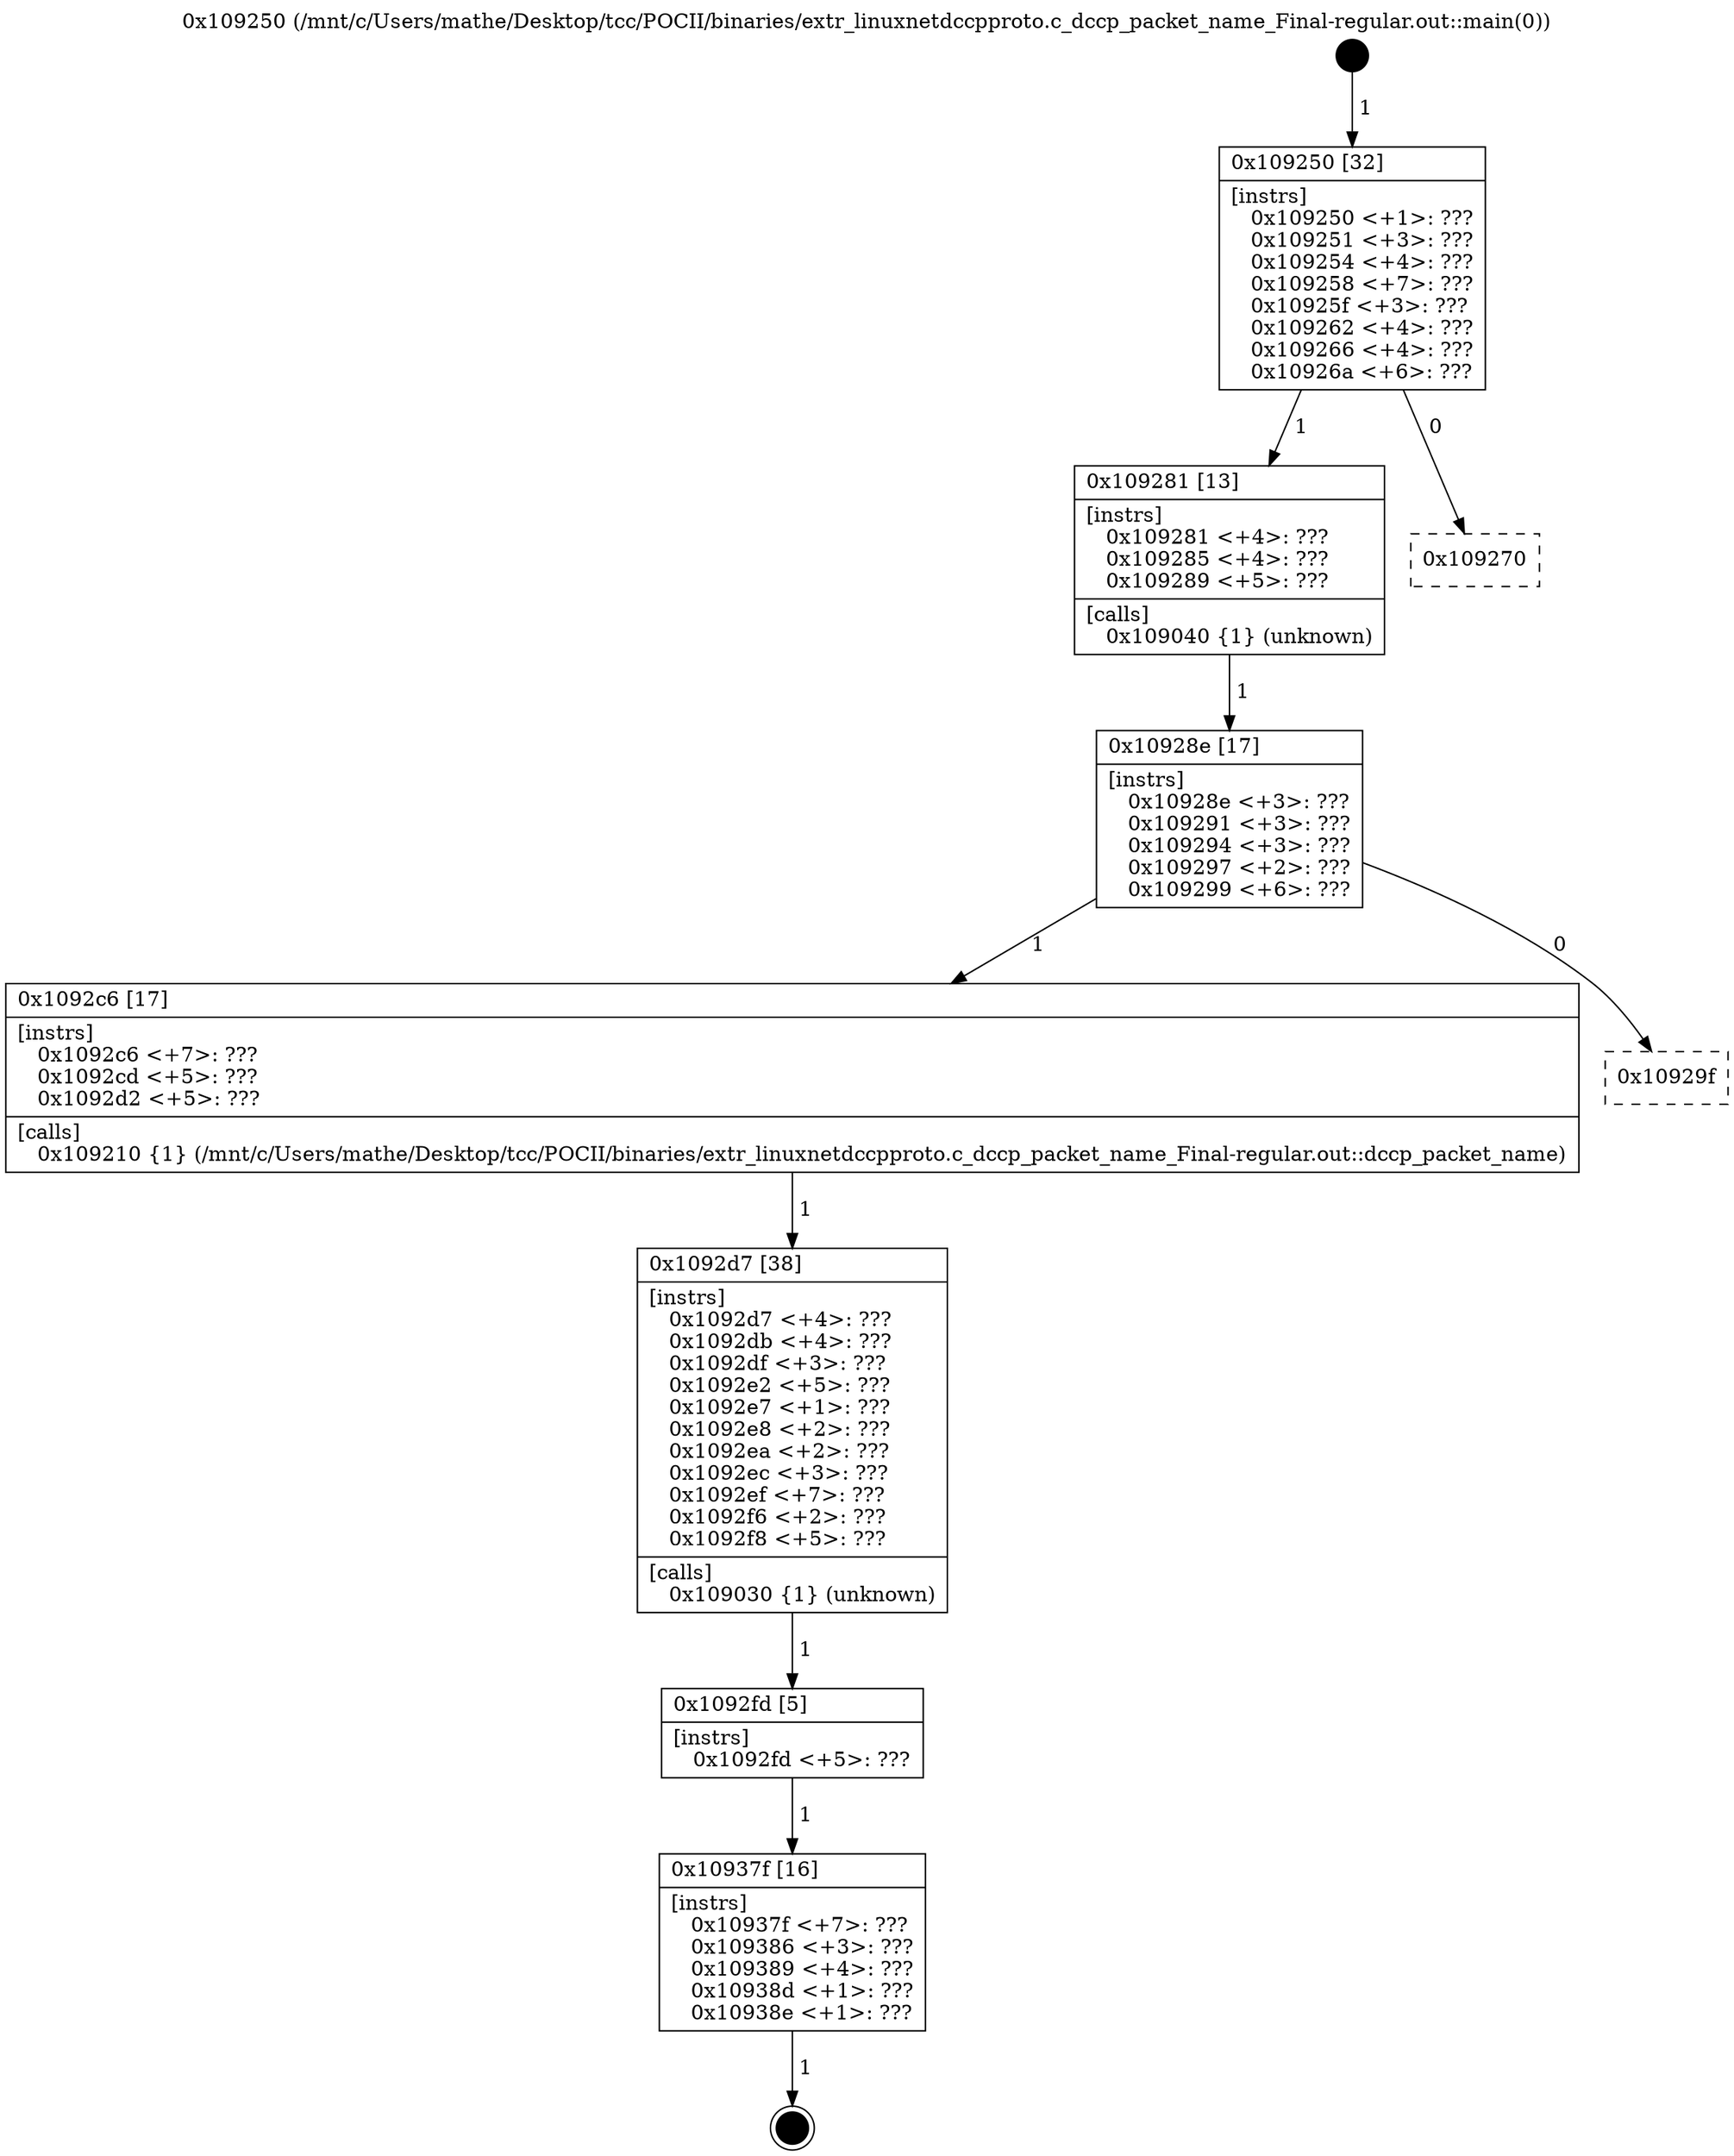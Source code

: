 digraph "0x109250" {
  label = "0x109250 (/mnt/c/Users/mathe/Desktop/tcc/POCII/binaries/extr_linuxnetdccpproto.c_dccp_packet_name_Final-regular.out::main(0))"
  labelloc = "t"
  node[shape=record]

  Entry [label="",width=0.3,height=0.3,shape=circle,fillcolor=black,style=filled]
  "0x109250" [label="{
     0x109250 [32]\l
     | [instrs]\l
     &nbsp;&nbsp;0x109250 \<+1\>: ???\l
     &nbsp;&nbsp;0x109251 \<+3\>: ???\l
     &nbsp;&nbsp;0x109254 \<+4\>: ???\l
     &nbsp;&nbsp;0x109258 \<+7\>: ???\l
     &nbsp;&nbsp;0x10925f \<+3\>: ???\l
     &nbsp;&nbsp;0x109262 \<+4\>: ???\l
     &nbsp;&nbsp;0x109266 \<+4\>: ???\l
     &nbsp;&nbsp;0x10926a \<+6\>: ???\l
  }"]
  "0x109281" [label="{
     0x109281 [13]\l
     | [instrs]\l
     &nbsp;&nbsp;0x109281 \<+4\>: ???\l
     &nbsp;&nbsp;0x109285 \<+4\>: ???\l
     &nbsp;&nbsp;0x109289 \<+5\>: ???\l
     | [calls]\l
     &nbsp;&nbsp;0x109040 \{1\} (unknown)\l
  }"]
  "0x109270" [label="{
     0x109270\l
  }", style=dashed]
  "0x10928e" [label="{
     0x10928e [17]\l
     | [instrs]\l
     &nbsp;&nbsp;0x10928e \<+3\>: ???\l
     &nbsp;&nbsp;0x109291 \<+3\>: ???\l
     &nbsp;&nbsp;0x109294 \<+3\>: ???\l
     &nbsp;&nbsp;0x109297 \<+2\>: ???\l
     &nbsp;&nbsp;0x109299 \<+6\>: ???\l
  }"]
  "0x1092c6" [label="{
     0x1092c6 [17]\l
     | [instrs]\l
     &nbsp;&nbsp;0x1092c6 \<+7\>: ???\l
     &nbsp;&nbsp;0x1092cd \<+5\>: ???\l
     &nbsp;&nbsp;0x1092d2 \<+5\>: ???\l
     | [calls]\l
     &nbsp;&nbsp;0x109210 \{1\} (/mnt/c/Users/mathe/Desktop/tcc/POCII/binaries/extr_linuxnetdccpproto.c_dccp_packet_name_Final-regular.out::dccp_packet_name)\l
  }"]
  "0x10929f" [label="{
     0x10929f\l
  }", style=dashed]
  "0x1092d7" [label="{
     0x1092d7 [38]\l
     | [instrs]\l
     &nbsp;&nbsp;0x1092d7 \<+4\>: ???\l
     &nbsp;&nbsp;0x1092db \<+4\>: ???\l
     &nbsp;&nbsp;0x1092df \<+3\>: ???\l
     &nbsp;&nbsp;0x1092e2 \<+5\>: ???\l
     &nbsp;&nbsp;0x1092e7 \<+1\>: ???\l
     &nbsp;&nbsp;0x1092e8 \<+2\>: ???\l
     &nbsp;&nbsp;0x1092ea \<+2\>: ???\l
     &nbsp;&nbsp;0x1092ec \<+3\>: ???\l
     &nbsp;&nbsp;0x1092ef \<+7\>: ???\l
     &nbsp;&nbsp;0x1092f6 \<+2\>: ???\l
     &nbsp;&nbsp;0x1092f8 \<+5\>: ???\l
     | [calls]\l
     &nbsp;&nbsp;0x109030 \{1\} (unknown)\l
  }"]
  "0x1092fd" [label="{
     0x1092fd [5]\l
     | [instrs]\l
     &nbsp;&nbsp;0x1092fd \<+5\>: ???\l
  }"]
  "0x10937f" [label="{
     0x10937f [16]\l
     | [instrs]\l
     &nbsp;&nbsp;0x10937f \<+7\>: ???\l
     &nbsp;&nbsp;0x109386 \<+3\>: ???\l
     &nbsp;&nbsp;0x109389 \<+4\>: ???\l
     &nbsp;&nbsp;0x10938d \<+1\>: ???\l
     &nbsp;&nbsp;0x10938e \<+1\>: ???\l
  }"]
  Exit [label="",width=0.3,height=0.3,shape=circle,fillcolor=black,style=filled,peripheries=2]
  Entry -> "0x109250" [label=" 1"]
  "0x109250" -> "0x109281" [label=" 1"]
  "0x109250" -> "0x109270" [label=" 0"]
  "0x109281" -> "0x10928e" [label=" 1"]
  "0x10928e" -> "0x1092c6" [label=" 1"]
  "0x10928e" -> "0x10929f" [label=" 0"]
  "0x1092c6" -> "0x1092d7" [label=" 1"]
  "0x1092d7" -> "0x1092fd" [label=" 1"]
  "0x1092fd" -> "0x10937f" [label=" 1"]
  "0x10937f" -> Exit [label=" 1"]
}
